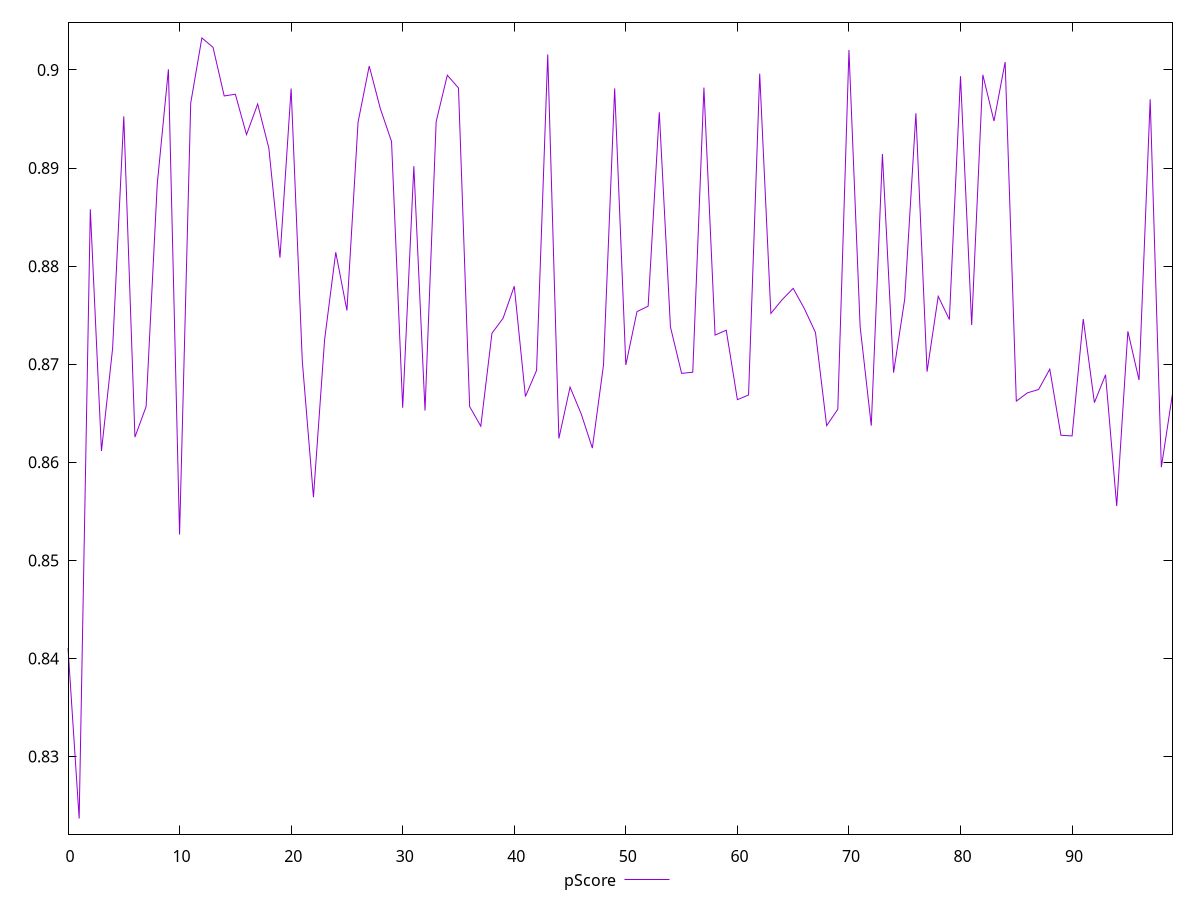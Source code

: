 reset

$pScore <<EOF
0 0.8410731099283159
1 0.8236809769080067
2 0.8857959663256235
3 0.8611559724703786
4 0.8716309019629604
5 0.8952721071526532
6 0.8625715844709799
7 0.8656770718528062
8 0.8883733266550824
9 0.9000650797730853
10 0.8526321249510471
11 0.896624281863966
12 0.9032705256820865
13 0.9023054636912207
14 0.8973534814672339
15 0.8975281797278396
16 0.8934085357094719
17 0.8965292019253925
18 0.8920385245975619
19 0.8808644767814683
20 0.8981159438172317
21 0.8703283647461688
22 0.8564415301452726
23 0.8724999077290952
24 0.8814126174116376
25 0.8754832969938556
26 0.8946833606606256
27 0.9004023894643868
28 0.8960461442712027
29 0.8927067475969265
30 0.8655597687869339
31 0.8901920382022115
32 0.8652741218291629
33 0.894739453003182
34 0.8994667774224715
35 0.8981636299544732
36 0.865680454947632
37 0.8636792771671629
38 0.8731550268493101
39 0.8746956222995385
40 0.8779577089975096
41 0.8667072290808941
42 0.8693730343646753
43 0.9015849002670775
44 0.8624285987264935
45 0.8676656445176151
46 0.864938599021814
47 0.8614478696662767
48 0.8699441107008445
49 0.8981219051795659
50 0.8699233430855632
51 0.8753643437000473
52 0.8759172111375596
53 0.8956877966161783
54 0.8737991009947992
55 0.8690681692307827
56 0.86918362059455
57 0.8982083258227223
58 0.8729715581454506
59 0.8734687335181288
60 0.8663867238202512
61 0.8668634261453003
62 0.8996236684705688
63 0.8751765349421714
64 0.8765679034958664
65 0.8777348618502417
66 0.8756741714149178
67 0.8732285816093376
68 0.8637359498289772
69 0.8654074353379828
70 0.9020337320992058
71 0.8738495859670387
72 0.8637326079242439
73 0.891429801683517
74 0.8691450301919343
75 0.8766580963068413
76 0.8955838553420283
77 0.8692426370472419
78 0.876921985358939
79 0.8745587220863709
80 0.8993650795045791
81 0.8739944063629109
82 0.8995052712499584
83 0.8947923751324721
84 0.9008112701588513
85 0.8662370420692008
86 0.8670846645393497
87 0.8674296321468169
88 0.8694978063562405
89 0.8627576518144571
90 0.8626882252888848
91 0.874610166923536
92 0.8660850362498601
93 0.8689245336508169
94 0.8555429640950813
95 0.8733520305575572
96 0.8683902791785064
97 0.8970151647241736
98 0.8595020452880913
99 0.8669778425224057
EOF

set key outside below
set xrange [0:99]
set yrange [0.8220891859325251:0.9048623166575681]
set trange [0.8220891859325251:0.9048623166575681]
set terminal svg size 640, 500 enhanced background rgb 'white'
set output "report_00026_2021-02-22T21:38:55.199Z/first-meaningful-paint/samples/pages/pScore/values.svg"

plot $pScore title "pScore" with line

reset
